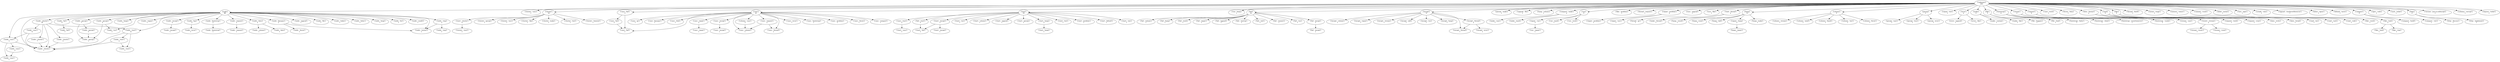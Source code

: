 strict digraph  {
	"['unknown']
243" -> "['node']
89";
	"['unknown']
243" -> "['cluster', 'caus']
1";
	"['unknown']
243" -> "['cluster']
10";
	"['unknown']
243" -> "['caus', 'fail']
3";
	"['unknown']
243" -> "['start']
19";
	"['unknown']
243" -> "['caus']
21";
	"['unknown']
243" -> "['run', 'hang']
1";
	"['unknown']
243" -> "['fail']
12";
	"['unknown']
243" -> "['except']
9";
	"['unknown']
243" -> "['gossip', 'make']
1";
	"['unknown']
243" -> "['upgrad', 'file']
1";
	"['unknown']
243" -> "['hang', 'column']
1";
	"['unknown']
243" -> "['compact', 'make']
2";
	"['unknown']
243" -> "['run']
5";
	"['unknown']
243" -> "['like', 'problem']
1";
	"['unknown']
243" -> "['thread', 'request']
1";
	"['unknown']
243" -> "['repair', 'problem']
2";
	"['unknown']
243" -> "['issu', 'upgrad']
1";
	"['unknown']
243" -> "['issu', 'like']
1";
	"['unknown']
243" -> "['wait', 'thread']
2";
	"['unknown']
243" -> "['hang']
6";
	"['unknown']
243" -> "['column']
5";
	"['unknown']
243" -> "['gossip']
3";
	"['unknown']
243" -> "['repair', 'test']
1";
	"['unknown']
243" -> "['error']
2";
	"['unknown']
243" -> "['make']
2";
	"['unknown']
243" -> "['file']
3";
	"['unknown']
243" -> "['bootstrap']
4";
	"['unknown']
243" -> "['stream']
3";
	"['unknown']
243" -> "['request']
2";
	"['unknown']
243" -> "['case', 'work']
1";
	"['unknown']
243" -> "['throw', 'http']
1";
	"['unknown']
243" -> "['data', 'format']
2";
	"['unknown']
243" -> "['read']
3";
	"['unknown']
243" -> "['like']
3";
	"['unknown']
243" -> "['thread', 'thrift']
1";
	"['unknown']
243" -> "['mutat', 'stage']
1";
	"['unknown']
243" -> "['memori', 'remov']
1";
	"['unknown']
243" -> "['commit', 'crash']
1";
	"['unknown']
243" -> "['delet', 'mutat']
1";
	"['unknown']
243" -> "['test', 'oper']
1";
	"['unknown']
243" -> "['sstabl', 'valu']
1";
	"['unknown']
243" -> "['upgrad', 'stackoverflowerror']
1";
	"['unknown']
243" -> "['failur', 'ignor']
1";
	"['unknown']
243" -> "['default', 'move']
1";
	"['unknown']
243" -> "['compact']
2";
	"['unknown']
243" -> "['oper', 'code']
1";
	"['unknown']
243" -> "['cach', 'ticket']
1";
	"['unknown']
243" -> "['http']
2";
	"['unknown']
243" -> "['version', 'java.io.eofexcept']
1";
	"['unknown']
243" -> "['schema', 'corrupt']
1";
	"['unknown']
243" -> "['improv', 'ticket']
1";
	"['node']
89" -> "['node', 'cluster']
1";
	"['node']
89" -> "['node', 'cluster']
35";
	"['node']
89" -> "['node', 'start']
11";
	"['node']
89" -> "['node', 'caus']
3";
	"['node']
89" -> "['node', 'fail']
4";
	"['node']
89" -> "['node', 'gossip']
2";
	"['node']
89" -> "['node', 'hang']
1";
	"['node']
89" -> "['node', 'except']
2";
	"['node']
89" -> "['node', 'repair']
1";
	"['node']
89" -> "['node', 'gossip']
7";
	"['node']
89" -> "['node', 'log']
2";
	"['node']
89" -> "['node', 'run']
1";
	"['node']
89" -> "['node', 'bootstrap']
2";
	"['node']
89" -> "['node', 'request']
2";
	"['node']
89" -> "['node', 'data']
2";
	"['node']
89" -> "['node', 'restart']
1";
	"['node']
89" -> "['node', 'upgrad']
1";
	"['node']
89" -> "['node', 'keyspac']
2";
	"['node']
89" -> "['node', 'file']
1";
	"['node']
89" -> "['node', 'token']
1";
	"['node']
89" -> "['node', 'ring']
2";
	"['node']
89" -> "['node', 'failur']
1";
	"['node']
89" -> "['node', 'heap']
1";
	"['node']
89" -> "['node', 'list']
1";
	"['node']
89" -> "['node', 'condit']
1";
	"['cluster']
10" -> "['start', 'cluster']
4";
	"['cluster']
10" -> "['cluster', 'gossip']
1";
	"['cluster']
10" -> "['cluster', 'issu']
1";
	"['cluster']
10" -> "['cluster', 'like']
1";
	"['cluster']
10" -> "['cluster', 'make']
1";
	"['cluster']
10" -> "['cluster', 'test']
1";
	"['cluster']
10" -> "['cluster', 'timeout']
1";
	"['caus', 'fail']
3" -> "['caus', 'fail']
1";
	"['caus', 'fail']
3" -> "['caus', 'fail']
2";
	"['start']
19" -> "['caus', 'start']
2";
	"['start']
19" -> "['start', 'except']
3";
	"['start']
19" -> "['fail', 'start']
3";
	"['start']
19" -> "['start', 'run']
1";
	"['start']
19" -> "['start', 'column']
1";
	"['start']
19" -> "['start', 'upgrad']
1";
	"['start']
19" -> "['start', 'gossip']
1";
	"['start']
19" -> "['start', 'hang']
2";
	"['start']
19" -> "['start', 'test']
1";
	"['start']
19" -> "['start', 'problem']
1";
	"['start']
19" -> "['start', 'default']
1";
	"['start']
19" -> "['start', 'size']
1";
	"['caus']
21" -> "['caus', 'fail']
1";
	"['caus']
21" -> "['caus', 'except']
3";
	"['caus']
21" -> "['caus', 'request']
2";
	"['caus']
21" -> "['caus', 'column']
1";
	"['caus']
21" -> "['column', 'caus']
3";
	"['caus']
21" -> "['caus', 'error']
1";
	"['caus']
21" -> "['caus', 'bootstrap']
1";
	"['caus']
21" -> "['caus', 'thread']
1";
	"['caus']
21" -> "['caus', 'repair']
2";
	"['caus']
21" -> "['caus', 'problem']
1";
	"['caus']
21" -> "['caus', 'throw']
1";
	"['caus']
21" -> "['caus', 'compact']
1";
	"['caus']
21" -> "['caus', 'go']
1";
	"['caus']
21" -> "['caus', 'keyspac']
1";
	"['caus']
21" -> "['caus', 'disk']
1";
	"['fail']
12" -> "['fail', 'run']
1";
	"['fail']
12" -> "['fail', 'except']
3";
	"['fail']
12" -> "['fail', 'column']
1";
	"['fail']
12" -> "['fail', 'hang']
1";
	"['fail']
12" -> "['fail', 'work']
1";
	"['fail']
12" -> "['fail', 'repair']
1";
	"['fail']
12" -> "['fail', 'upgrad']
1";
	"['fail']
12" -> "['fail', 'startup']
1";
	"['fail']
12" -> "['fail', 'exit']
1";
	"['fail']
12" -> "['fail', 'connect']
1";
	"['except']
9" -> "['except', 'run']
1";
	"['except']
9" -> "['except', 'hang']
1";
	"['except']
9" -> "['except', 'thread']
1";
	"['except']
9" -> "['except', 'thread']
2";
	"['except']
9" -> "['except', 'column']
1";
	"['except']
9" -> "['except', 'repair']
1";
	"['except']
9" -> "['except', 'stream']
1";
	"['except']
9" -> "['except', 'add']
1";
	"['compact', 'make']
2" -> "['make', 'case']
1";
	"['compact', 'make']
2" -> "['make', 'mark']
1";
	"['run']
5" -> "['repair', 'run']
3";
	"['run']
5" -> "['run', 'mark']
1";
	"['run']
5" -> "['run', 'work']
1";
	"['repair', 'problem']
2" -> "['repair', 'problem']
1";
	"['repair', 'problem']
2" -> "['repair', 'issu']
1";
	"['wait', 'thread']
2" -> "['thread', 'go']
1";
	"['wait', 'thread']
2" -> "['make', 'thread']
1";
	"['hang']
6" -> "['repair', 'hang']
2";
	"['hang']
6" -> "['hang', 'make']
1";
	"['hang']
6" -> "['hang', 'result']
1";
	"['hang']
6" -> "['hang', 'creat']
1";
	"['hang']
6" -> "['hang', 'tabl']
1";
	"['column']
5" -> "['column', 'test']
1";
	"['column']
5" -> "['column', 'throw']
1";
	"['column']
5" -> "['column', 'stream']
1";
	"['column']
5" -> "['column', 'need']
1";
	"['column']
5" -> "['column', 'famili']
1";
	"['gossip']
3" -> "['gossip', 'case']
1";
	"['gossip']
3" -> "['gossip', 'turn']
1";
	"['gossip']
3" -> "['gossip', 'error']
1";
	"['error']
2" -> "['error', 'upgrad']
1";
	"['error']
2" -> "['error', 'like']
1";
	"['make']
2" -> "['make', 'contain']
1";
	"['make']
2" -> "['make', 'like']
1";
	"['file']
3" -> "['file', 'happen']
1";
	"['file']
3" -> "['file', 'load']
1";
	"['bootstrap']
4" -> "['bootstrap', 'failur']
1";
	"['bootstrap']
4" -> "['bootstrap', 'client']
1";
	"['bootstrap']
4" -> "['bootstrap', 'assertionerror']
1";
	"['bootstrap']
4" -> "['bootstrap', 'vnode']
1";
	"['stream']
3" -> "['stream', 'case']
1";
	"['stream']
3" -> "['receiv', 'stream']
2";
	"['request']
2" -> "['request', 'work']
1";
	"['request']
2" -> "['request', 'creat']
1";
	"['data', 'format']
2" -> "['data', 'write']
1";
	"['data', 'format']
2" -> "['data', 'break']
1";
	"['read']
3" -> "['read', 'see']
1";
	"['read']
3" -> "['read', 'cach']
1";
	"['read']
3" -> "['read', 'code']
1";
	"['like']
3" -> "['like', 'work']
1";
	"['like']
3" -> "['like', 'look']
2";
	"['compact']
2" -> "['compact', 'build']
1";
	"['compact']
2" -> "['compact', 'row']
1";
	"['http']
2" -> "['http', 'discuss']
1";
	"['http']
2" -> "['http', 'implement']
1";
	"['node', 'cluster']
35" -> "['node', 'cluster']
1";
	"['node', 'cluster']
35" -> "['node', 'start']
11";
	"['node', 'cluster']
35" -> "['node', 'caus']
6";
	"['node', 'cluster']
35" -> "['node', 'cluster']
3";
	"['node', 'cluster']
35" -> "['node', 'cluster']
7";
	"['node', 'start']
11" -> "['node', 'cluster']
1";
	"['node', 'start']
11" -> "['node', 'start']
1";
	"['node', 'start']
11" -> "['node', 'start']
2";
	"['node', 'caus']
3" -> "['node', 'cluster']
1";
	"['node', 'caus']
3" -> "['node', 'caus']
1";
	"['node', 'caus']
3" -> "['node', 'caus']
2";
	"['node', 'fail']
4" -> "['node', 'fail']
1";
	"['node', 'gossip']
2" -> "['node', 'run']
1";
	"['node', 'gossip']
2" -> "['node', 'gossip']
1";
	"['node', 'except']
2" -> "['node', 'except']
1";
	"['node', 'gossip']
7" -> "['node', 'gossip']
1";
	"['node', 'gossip']
7" -> "['node', 'gossip']
3";
	"['node', 'log']
2" -> "['node', 'error']
1";
	"['node', 'bootstrap']
2" -> "['node', 'bootstrap']
1";
	"['node', 'request']
2" -> "['node', 'request']
1";
	"['node', 'data']
2" -> "['node', 'data']
1";
	"['node', 'data']
2" -> "['node', 'column']
1";
	"['node', 'keyspac']
2" -> "['node', 'restart']
1";
	"['node', 'keyspac']
2" -> "['node', 'throw']
1";
	"['node', 'ring']
2" -> "['node', 'restart']
1";
	"['node', 'ring']
2" -> "['node', 'ring']
1";
	"['start', 'cluster']
4" -> "['cluster', 'start']
1";
	"['caus', 'fail']
2" -> "['caus', 'fail']
1";
	"['caus', 'start']
2" -> "['start', 'caus']
1";
	"['start', 'except']
3" -> "['start', 'fail']
1";
	"['start', 'except']
3" -> "['start', 'except']
1";
	"['fail', 'start']
3" -> "['start', 'fail']
1";
	"['start', 'hang']
2" -> "['start', 'hang']
1";
	"['caus', 'except']
3" -> "['caus', 'except']
1";
	"['caus', 'request']
2" -> "['caus', 'column']
1";
	"['caus', 'request']
2" -> "['caus', 'thread']
1";
	"['column', 'caus']
3" -> "['caus', 'column']
1";
	"['caus', 'repair']
2" -> "['caus', 'repair']
1";
	"['fail', 'except']
3" -> "['fail', 'except']
1";
	"['except', 'thread']
2" -> "['except', 'thread']
1";
	"['except', 'thread']
2" -> "['except', 'error']
1";
	"['repair', 'run']
3" -> "['run', 'repair']
1";
	"['repair', 'hang']
2" -> "['hang', 'repair']
1";
	"['receiv', 'stream']
2" -> "['stream', 'receiv']
1";
	"['receiv', 'stream']
2" -> "['stream', 'creat']
1";
	"['like', 'look']
2" -> "['like', 'look']
1";
	"['like', 'look']
2" -> "['like', 'ring']
1";
	"['node', 'caus']
6" -> "['node', 'cluster']
1";
	"['node', 'caus']
6" -> "['node', 'caus']
3";
	"['node', 'cluster']
3" -> "['node', 'cluster']
1";
	"['node', 'cluster']
7" -> "['node', 'cluster']
1";
	"['node', 'start']
2" -> "['node', 'cluster']
1";
	"['node', 'start']
2" -> "['node', 'start']
1";
	"['node', 'caus']
2" -> "['node', 'caus']
1";
	"['node', 'gossip']
3" -> "['node', 'gossip']
1";
}
